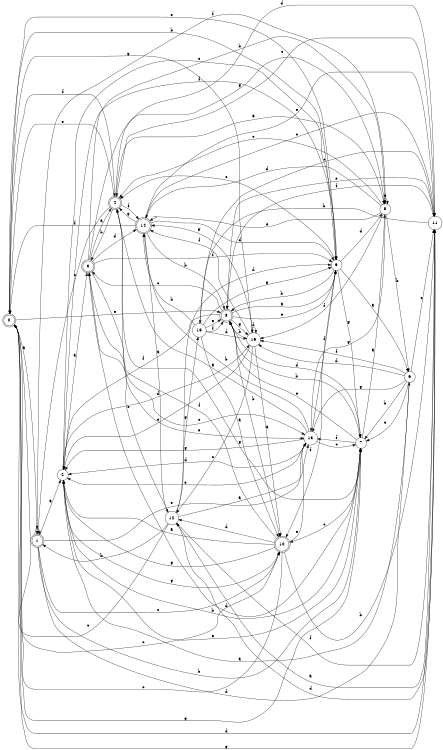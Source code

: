 digraph n14_10 {
__start0 [label="" shape="none"];

rankdir=LR;
size="8,5";

s0 [style="rounded,filled", color="black", fillcolor="white" shape="doublecircle", label="0"];
s1 [style="rounded,filled", color="black", fillcolor="white" shape="doublecircle", label="1"];
s2 [style="filled", color="black", fillcolor="white" shape="circle", label="2"];
s3 [style="rounded,filled", color="black", fillcolor="white" shape="doublecircle", label="3"];
s4 [style="rounded,filled", color="black", fillcolor="white" shape="doublecircle", label="4"];
s5 [style="filled", color="black", fillcolor="white" shape="circle", label="5"];
s6 [style="filled", color="black", fillcolor="white" shape="circle", label="6"];
s7 [style="filled", color="black", fillcolor="white" shape="circle", label="7"];
s8 [style="rounded,filled", color="black", fillcolor="white" shape="doublecircle", label="8"];
s9 [style="filled", color="black", fillcolor="white" shape="circle", label="9"];
s10 [style="rounded,filled", color="black", fillcolor="white" shape="doublecircle", label="10"];
s11 [style="filled", color="black", fillcolor="white" shape="circle", label="11"];
s12 [style="filled", color="black", fillcolor="white" shape="circle", label="12"];
s13 [style="filled", color="black", fillcolor="white" shape="circle", label="13"];
s14 [style="rounded,filled", color="black", fillcolor="white" shape="doublecircle", label="14"];
s15 [style="filled", color="black", fillcolor="white" shape="circle", label="15"];
s16 [style="filled", color="black", fillcolor="white" shape="circle", label="16"];
s0 -> s1 [label="a"];
s0 -> s9 [label="b"];
s0 -> s10 [label="c"];
s0 -> s11 [label="d"];
s0 -> s8 [label="e"];
s0 -> s4 [label="f"];
s0 -> s16 [label="g"];
s1 -> s2 [label="a"];
s1 -> s7 [label="b"];
s1 -> s10 [label="c"];
s1 -> s6 [label="d"];
s1 -> s13 [label="e"];
s1 -> s5 [label="f"];
s1 -> s1 [label="g"];
s2 -> s3 [label="a"];
s2 -> s7 [label="b"];
s2 -> s9 [label="c"];
s2 -> s16 [label="d"];
s2 -> s7 [label="e"];
s2 -> s9 [label="f"];
s2 -> s10 [label="g"];
s3 -> s4 [label="a"];
s3 -> s5 [label="b"];
s3 -> s13 [label="c"];
s3 -> s14 [label="d"];
s3 -> s13 [label="e"];
s3 -> s9 [label="f"];
s3 -> s5 [label="g"];
s4 -> s5 [label="a"];
s4 -> s3 [label="b"];
s4 -> s1 [label="c"];
s4 -> s11 [label="d"];
s4 -> s0 [label="e"];
s4 -> s14 [label="f"];
s4 -> s7 [label="g"];
s5 -> s5 [label="a"];
s5 -> s6 [label="b"];
s5 -> s4 [label="c"];
s5 -> s14 [label="d"];
s5 -> s14 [label="e"];
s5 -> s16 [label="f"];
s5 -> s13 [label="g"];
s6 -> s2 [label="a"];
s6 -> s7 [label="b"];
s6 -> s11 [label="c"];
s6 -> s16 [label="d"];
s6 -> s7 [label="e"];
s6 -> s16 [label="f"];
s6 -> s13 [label="g"];
s7 -> s5 [label="a"];
s7 -> s8 [label="b"];
s7 -> s10 [label="c"];
s7 -> s3 [label="d"];
s7 -> s8 [label="e"];
s7 -> s13 [label="f"];
s7 -> s0 [label="g"];
s8 -> s9 [label="a"];
s8 -> s10 [label="b"];
s8 -> s3 [label="c"];
s8 -> s7 [label="d"];
s8 -> s9 [label="e"];
s8 -> s2 [label="f"];
s8 -> s16 [label="g"];
s9 -> s6 [label="a"];
s9 -> s8 [label="b"];
s9 -> s4 [label="c"];
s9 -> s5 [label="d"];
s9 -> s0 [label="e"];
s9 -> s10 [label="f"];
s9 -> s7 [label="g"];
s10 -> s2 [label="a"];
s10 -> s11 [label="b"];
s10 -> s0 [label="c"];
s10 -> s12 [label="d"];
s10 -> s13 [label="e"];
s10 -> s4 [label="f"];
s10 -> s2 [label="g"];
s11 -> s12 [label="a"];
s11 -> s15 [label="b"];
s11 -> s4 [label="c"];
s11 -> s12 [label="d"];
s11 -> s8 [label="e"];
s11 -> s8 [label="f"];
s11 -> s0 [label="g"];
s12 -> s13 [label="a"];
s12 -> s1 [label="b"];
s12 -> s0 [label="c"];
s12 -> s9 [label="d"];
s12 -> s3 [label="e"];
s12 -> s11 [label="f"];
s12 -> s15 [label="g"];
s13 -> s4 [label="a"];
s13 -> s14 [label="b"];
s13 -> s7 [label="c"];
s13 -> s2 [label="d"];
s13 -> s2 [label="e"];
s13 -> s9 [label="f"];
s13 -> s2 [label="g"];
s14 -> s12 [label="a"];
s14 -> s8 [label="b"];
s14 -> s11 [label="c"];
s14 -> s9 [label="d"];
s14 -> s11 [label="e"];
s14 -> s0 [label="f"];
s14 -> s4 [label="g"];
s15 -> s10 [label="a"];
s15 -> s14 [label="b"];
s15 -> s11 [label="c"];
s15 -> s16 [label="d"];
s15 -> s8 [label="e"];
s15 -> s8 [label="f"];
s15 -> s9 [label="g"];
s16 -> s10 [label="a"];
s16 -> s8 [label="b"];
s16 -> s12 [label="c"];
s16 -> s16 [label="d"];
s16 -> s2 [label="e"];
s16 -> s14 [label="f"];
s16 -> s14 [label="g"];

}